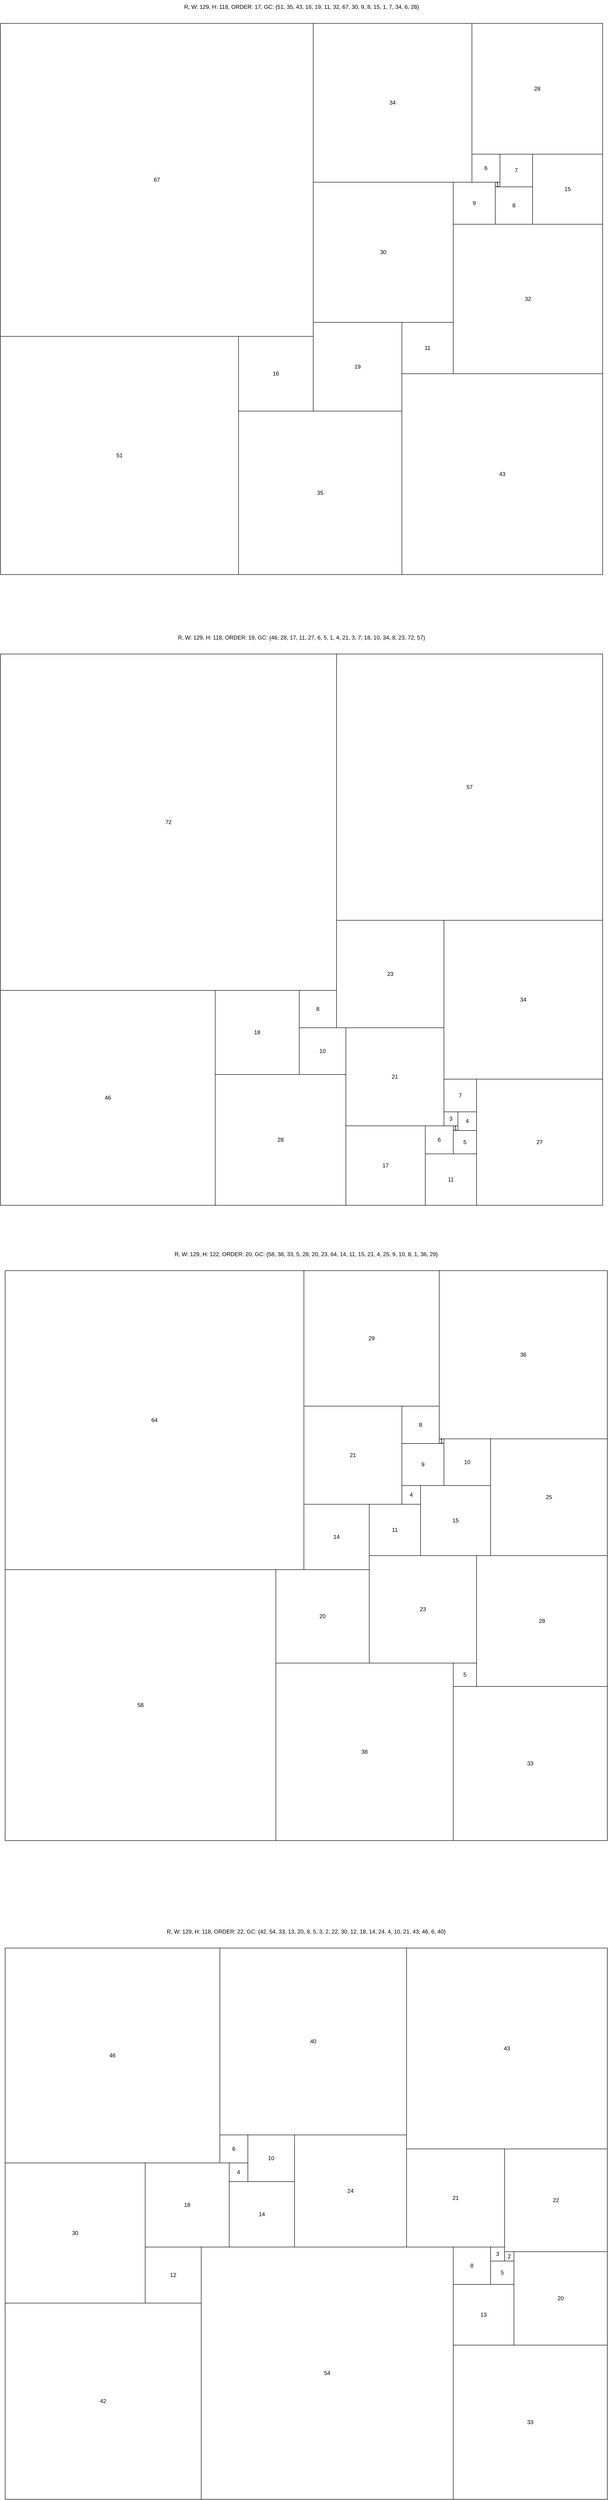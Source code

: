 <mxfile version="21.2.1" type="device">
  <diagram name="Page-1" id="H1nZVYqxkzLZFgEqRADx">
    <mxGraphModel dx="938" dy="4280" grid="1" gridSize="10" guides="1" tooltips="1" connect="1" arrows="1" fold="1" page="1" pageScale="1" pageWidth="850" pageHeight="1100" math="0" shadow="0">
      <root>
        <mxCell id="0" />
        <mxCell id="1" parent="0" />
        <mxCell id="AsBp8XiL8Dx4Y6rQVwFH-6329" value="R, W: 129, H: 118, ORDER: 17, GC: {51, 35, 43, 16, 19, 11, 32, 67, 30, 9, 8, 15, 1, 7, 34, 6, 28} " style="text;html=1;strokeColor=none;fillColor=none;align=center;verticalAlign=middle;whiteSpace=wrap;rounded=0;" parent="1" vertex="1">
          <mxGeometry x="2730" width="1290" height="30" as="geometry" />
        </mxCell>
        <mxCell id="AsBp8XiL8Dx4Y6rQVwFH-11209" value="R, W: 129, H: 118, ORDER: 19, GC: {46, 28, 17, 11, 27, 6, 5, 1, 4, 21, 3, 7, 18, 10, 34, 8, 23, 72, 57} " style="text;html=1;strokeColor=none;fillColor=none;align=center;verticalAlign=middle;whiteSpace=wrap;rounded=0;flipV=1;" parent="1" vertex="1">
          <mxGeometry x="2730" y="1350" width="1290" height="30" as="geometry" />
        </mxCell>
        <mxCell id="AsBp8XiL8Dx4Y6rQVwFH-16787" value="R, W: 129, H: 122, ORDER: 20, GC: {58, 38, 33, 5, 28, 20, 23, 64, 14, 11, 15, 21, 4, 25, 9, 10, 8, 1, 36, 29} " style="text;html=1;strokeColor=none;fillColor=none;align=center;verticalAlign=middle;whiteSpace=wrap;rounded=0;flipV=1;" parent="1" vertex="1">
          <mxGeometry x="2740" y="2670" width="1290" height="30" as="geometry" />
        </mxCell>
        <mxCell id="AsBp8XiL8Dx4Y6rQVwFH-39052" value="R, W: 129, H: 118, ORDER: 22, GC: {42, 54, 33, 13, 20, 8, 5, 3, 2, 22, 30, 12, 18, 14, 24, 4, 10, 21, 43, 46, 6, 40} " style="text;html=1;strokeColor=none;fillColor=none;align=center;verticalAlign=middle;whiteSpace=wrap;rounded=0;flipV=1;" parent="1" vertex="1">
          <mxGeometry x="2740" y="4120" width="1290" height="30" as="geometry" />
        </mxCell>
        <mxCell id="2XZ_QVLFFnRoiWn84GSk-1" value="" style="group;flipV=1;" vertex="1" connectable="0" parent="1">
          <mxGeometry x="2730" y="50" width="1290" height="1180" as="geometry" />
        </mxCell>
        <mxCell id="761dnnyQ54j-Cl0NHfQN-6330" value="51" style="rounded=0;whiteSpace=wrap;html=1;" parent="2XZ_QVLFFnRoiWn84GSk-1" vertex="1">
          <mxGeometry y="670" width="510" height="510" as="geometry" />
        </mxCell>
        <mxCell id="761dnnyQ54j-Cl0NHfQN-6331" value="35" style="rounded=0;whiteSpace=wrap;html=1;" parent="2XZ_QVLFFnRoiWn84GSk-1" vertex="1">
          <mxGeometry x="510" y="830" width="350" height="350" as="geometry" />
        </mxCell>
        <mxCell id="761dnnyQ54j-Cl0NHfQN-6332" value="43" style="rounded=0;whiteSpace=wrap;html=1;" parent="2XZ_QVLFFnRoiWn84GSk-1" vertex="1">
          <mxGeometry x="860" y="750" width="430" height="430" as="geometry" />
        </mxCell>
        <mxCell id="761dnnyQ54j-Cl0NHfQN-6333" value="16" style="rounded=0;whiteSpace=wrap;html=1;" parent="2XZ_QVLFFnRoiWn84GSk-1" vertex="1">
          <mxGeometry x="510" y="670" width="160" height="160" as="geometry" />
        </mxCell>
        <mxCell id="761dnnyQ54j-Cl0NHfQN-6334" value="19" style="rounded=0;whiteSpace=wrap;html=1;" parent="2XZ_QVLFFnRoiWn84GSk-1" vertex="1">
          <mxGeometry x="670" y="640" width="190" height="190" as="geometry" />
        </mxCell>
        <mxCell id="761dnnyQ54j-Cl0NHfQN-6335" value="11" style="rounded=0;whiteSpace=wrap;html=1;" parent="2XZ_QVLFFnRoiWn84GSk-1" vertex="1">
          <mxGeometry x="860" y="640" width="110" height="110" as="geometry" />
        </mxCell>
        <mxCell id="761dnnyQ54j-Cl0NHfQN-6336" value="32" style="rounded=0;whiteSpace=wrap;html=1;" parent="2XZ_QVLFFnRoiWn84GSk-1" vertex="1">
          <mxGeometry x="970" y="430" width="320" height="320" as="geometry" />
        </mxCell>
        <mxCell id="761dnnyQ54j-Cl0NHfQN-6337" value="67" style="rounded=0;whiteSpace=wrap;html=1;" parent="2XZ_QVLFFnRoiWn84GSk-1" vertex="1">
          <mxGeometry width="670" height="670" as="geometry" />
        </mxCell>
        <mxCell id="761dnnyQ54j-Cl0NHfQN-6338" value="30" style="rounded=0;whiteSpace=wrap;html=1;" parent="2XZ_QVLFFnRoiWn84GSk-1" vertex="1">
          <mxGeometry x="670" y="340" width="300" height="300" as="geometry" />
        </mxCell>
        <mxCell id="761dnnyQ54j-Cl0NHfQN-6339" value="9" style="rounded=0;whiteSpace=wrap;html=1;" parent="2XZ_QVLFFnRoiWn84GSk-1" vertex="1">
          <mxGeometry x="970" y="340" width="90" height="90" as="geometry" />
        </mxCell>
        <mxCell id="761dnnyQ54j-Cl0NHfQN-6340" value="8" style="rounded=0;whiteSpace=wrap;html=1;" parent="2XZ_QVLFFnRoiWn84GSk-1" vertex="1">
          <mxGeometry x="1060" y="350" width="80" height="80" as="geometry" />
        </mxCell>
        <mxCell id="761dnnyQ54j-Cl0NHfQN-6341" value="15" style="rounded=0;whiteSpace=wrap;html=1;" parent="2XZ_QVLFFnRoiWn84GSk-1" vertex="1">
          <mxGeometry x="1140" y="280" width="150" height="150" as="geometry" />
        </mxCell>
        <mxCell id="761dnnyQ54j-Cl0NHfQN-6342" value="1" style="rounded=0;whiteSpace=wrap;html=1;" parent="2XZ_QVLFFnRoiWn84GSk-1" vertex="1">
          <mxGeometry x="1060" y="340" width="10" height="10" as="geometry" />
        </mxCell>
        <mxCell id="761dnnyQ54j-Cl0NHfQN-6343" value="7" style="rounded=0;whiteSpace=wrap;html=1;" parent="2XZ_QVLFFnRoiWn84GSk-1" vertex="1">
          <mxGeometry x="1070" y="280" width="70" height="70" as="geometry" />
        </mxCell>
        <mxCell id="761dnnyQ54j-Cl0NHfQN-6344" value="34" style="rounded=0;whiteSpace=wrap;html=1;" parent="2XZ_QVLFFnRoiWn84GSk-1" vertex="1">
          <mxGeometry x="670" width="340" height="340" as="geometry" />
        </mxCell>
        <mxCell id="761dnnyQ54j-Cl0NHfQN-6345" value="6" style="rounded=0;whiteSpace=wrap;html=1;" parent="2XZ_QVLFFnRoiWn84GSk-1" vertex="1">
          <mxGeometry x="1010" y="280" width="60" height="60" as="geometry" />
        </mxCell>
        <mxCell id="761dnnyQ54j-Cl0NHfQN-6346" value="28" style="rounded=0;whiteSpace=wrap;html=1;" parent="2XZ_QVLFFnRoiWn84GSk-1" vertex="1">
          <mxGeometry x="1010" width="280" height="280" as="geometry" />
        </mxCell>
        <mxCell id="2XZ_QVLFFnRoiWn84GSk-2" value="" style="group;flipV=1;" vertex="1" connectable="0" parent="1">
          <mxGeometry x="2730" y="1400" width="1290" height="1180" as="geometry" />
        </mxCell>
        <mxCell id="761dnnyQ54j-Cl0NHfQN-11210" value="46" style="rounded=0;whiteSpace=wrap;html=1;" parent="2XZ_QVLFFnRoiWn84GSk-2" vertex="1">
          <mxGeometry y="720" width="460" height="460" as="geometry" />
        </mxCell>
        <mxCell id="761dnnyQ54j-Cl0NHfQN-11211" value="28" style="rounded=0;whiteSpace=wrap;html=1;" parent="2XZ_QVLFFnRoiWn84GSk-2" vertex="1">
          <mxGeometry x="460" y="900" width="280" height="280" as="geometry" />
        </mxCell>
        <mxCell id="761dnnyQ54j-Cl0NHfQN-11212" value="17" style="rounded=0;whiteSpace=wrap;html=1;" parent="2XZ_QVLFFnRoiWn84GSk-2" vertex="1">
          <mxGeometry x="740" y="1010" width="170" height="170" as="geometry" />
        </mxCell>
        <mxCell id="761dnnyQ54j-Cl0NHfQN-11213" value="11" style="rounded=0;whiteSpace=wrap;html=1;" parent="2XZ_QVLFFnRoiWn84GSk-2" vertex="1">
          <mxGeometry x="910" y="1070" width="110" height="110" as="geometry" />
        </mxCell>
        <mxCell id="761dnnyQ54j-Cl0NHfQN-11214" value="27" style="rounded=0;whiteSpace=wrap;html=1;" parent="2XZ_QVLFFnRoiWn84GSk-2" vertex="1">
          <mxGeometry x="1020" y="910" width="270" height="270" as="geometry" />
        </mxCell>
        <mxCell id="761dnnyQ54j-Cl0NHfQN-11215" value="6" style="rounded=0;whiteSpace=wrap;html=1;" parent="2XZ_QVLFFnRoiWn84GSk-2" vertex="1">
          <mxGeometry x="910" y="1010" width="60" height="60" as="geometry" />
        </mxCell>
        <mxCell id="761dnnyQ54j-Cl0NHfQN-11216" value="5" style="rounded=0;whiteSpace=wrap;html=1;" parent="2XZ_QVLFFnRoiWn84GSk-2" vertex="1">
          <mxGeometry x="970" y="1020" width="50" height="50" as="geometry" />
        </mxCell>
        <mxCell id="761dnnyQ54j-Cl0NHfQN-11217" value="1" style="rounded=0;whiteSpace=wrap;html=1;" parent="2XZ_QVLFFnRoiWn84GSk-2" vertex="1">
          <mxGeometry x="970" y="1010" width="10" height="10" as="geometry" />
        </mxCell>
        <mxCell id="761dnnyQ54j-Cl0NHfQN-11218" value="4" style="rounded=0;whiteSpace=wrap;html=1;" parent="2XZ_QVLFFnRoiWn84GSk-2" vertex="1">
          <mxGeometry x="980" y="980" width="40" height="40" as="geometry" />
        </mxCell>
        <mxCell id="761dnnyQ54j-Cl0NHfQN-11219" value="21" style="rounded=0;whiteSpace=wrap;html=1;" parent="2XZ_QVLFFnRoiWn84GSk-2" vertex="1">
          <mxGeometry x="740" y="800" width="210" height="210" as="geometry" />
        </mxCell>
        <mxCell id="761dnnyQ54j-Cl0NHfQN-11220" value="3" style="rounded=0;whiteSpace=wrap;html=1;" parent="2XZ_QVLFFnRoiWn84GSk-2" vertex="1">
          <mxGeometry x="950" y="980" width="30" height="30" as="geometry" />
        </mxCell>
        <mxCell id="761dnnyQ54j-Cl0NHfQN-11221" value="7" style="rounded=0;whiteSpace=wrap;html=1;" parent="2XZ_QVLFFnRoiWn84GSk-2" vertex="1">
          <mxGeometry x="950" y="910" width="70" height="70" as="geometry" />
        </mxCell>
        <mxCell id="761dnnyQ54j-Cl0NHfQN-11222" value="18" style="rounded=0;whiteSpace=wrap;html=1;" parent="2XZ_QVLFFnRoiWn84GSk-2" vertex="1">
          <mxGeometry x="460" y="720" width="180" height="180" as="geometry" />
        </mxCell>
        <mxCell id="761dnnyQ54j-Cl0NHfQN-11223" value="10" style="rounded=0;whiteSpace=wrap;html=1;" parent="2XZ_QVLFFnRoiWn84GSk-2" vertex="1">
          <mxGeometry x="640" y="800" width="100" height="100" as="geometry" />
        </mxCell>
        <mxCell id="761dnnyQ54j-Cl0NHfQN-11224" value="34" style="rounded=0;whiteSpace=wrap;html=1;" parent="2XZ_QVLFFnRoiWn84GSk-2" vertex="1">
          <mxGeometry x="950" y="570" width="340" height="340" as="geometry" />
        </mxCell>
        <mxCell id="761dnnyQ54j-Cl0NHfQN-11225" value="8" style="rounded=0;whiteSpace=wrap;html=1;" parent="2XZ_QVLFFnRoiWn84GSk-2" vertex="1">
          <mxGeometry x="640" y="720" width="80" height="80" as="geometry" />
        </mxCell>
        <mxCell id="761dnnyQ54j-Cl0NHfQN-11226" value="23" style="rounded=0;whiteSpace=wrap;html=1;" parent="2XZ_QVLFFnRoiWn84GSk-2" vertex="1">
          <mxGeometry x="720" y="570" width="230" height="230" as="geometry" />
        </mxCell>
        <mxCell id="761dnnyQ54j-Cl0NHfQN-11227" value="72" style="rounded=0;whiteSpace=wrap;html=1;" parent="2XZ_QVLFFnRoiWn84GSk-2" vertex="1">
          <mxGeometry width="720" height="720" as="geometry" />
        </mxCell>
        <mxCell id="761dnnyQ54j-Cl0NHfQN-11228" value="57" style="rounded=0;whiteSpace=wrap;html=1;" parent="2XZ_QVLFFnRoiWn84GSk-2" vertex="1">
          <mxGeometry x="720" width="570" height="570" as="geometry" />
        </mxCell>
        <mxCell id="2XZ_QVLFFnRoiWn84GSk-3" value="" style="group;flipV=1;" vertex="1" connectable="0" parent="1">
          <mxGeometry x="2740" y="2720" width="1290" height="1220" as="geometry" />
        </mxCell>
        <mxCell id="761dnnyQ54j-Cl0NHfQN-16788" value="58" style="rounded=0;whiteSpace=wrap;html=1;" parent="2XZ_QVLFFnRoiWn84GSk-3" vertex="1">
          <mxGeometry y="640" width="580" height="580" as="geometry" />
        </mxCell>
        <mxCell id="761dnnyQ54j-Cl0NHfQN-16789" value="38" style="rounded=0;whiteSpace=wrap;html=1;" parent="2XZ_QVLFFnRoiWn84GSk-3" vertex="1">
          <mxGeometry x="580" y="840" width="380" height="380" as="geometry" />
        </mxCell>
        <mxCell id="761dnnyQ54j-Cl0NHfQN-16790" value="33" style="rounded=0;whiteSpace=wrap;html=1;" parent="2XZ_QVLFFnRoiWn84GSk-3" vertex="1">
          <mxGeometry x="960" y="890" width="330" height="330" as="geometry" />
        </mxCell>
        <mxCell id="761dnnyQ54j-Cl0NHfQN-16791" value="5" style="rounded=0;whiteSpace=wrap;html=1;" parent="2XZ_QVLFFnRoiWn84GSk-3" vertex="1">
          <mxGeometry x="960" y="840" width="50" height="50" as="geometry" />
        </mxCell>
        <mxCell id="761dnnyQ54j-Cl0NHfQN-16792" value="28" style="rounded=0;whiteSpace=wrap;html=1;" parent="2XZ_QVLFFnRoiWn84GSk-3" vertex="1">
          <mxGeometry x="1010" y="610" width="280" height="280" as="geometry" />
        </mxCell>
        <mxCell id="761dnnyQ54j-Cl0NHfQN-16793" value="20" style="rounded=0;whiteSpace=wrap;html=1;" parent="2XZ_QVLFFnRoiWn84GSk-3" vertex="1">
          <mxGeometry x="580" y="640" width="200" height="200" as="geometry" />
        </mxCell>
        <mxCell id="761dnnyQ54j-Cl0NHfQN-16794" value="23" style="rounded=0;whiteSpace=wrap;html=1;" parent="2XZ_QVLFFnRoiWn84GSk-3" vertex="1">
          <mxGeometry x="780" y="610" width="230" height="230" as="geometry" />
        </mxCell>
        <mxCell id="761dnnyQ54j-Cl0NHfQN-16795" value="64" style="rounded=0;whiteSpace=wrap;html=1;" parent="2XZ_QVLFFnRoiWn84GSk-3" vertex="1">
          <mxGeometry width="640" height="640" as="geometry" />
        </mxCell>
        <mxCell id="761dnnyQ54j-Cl0NHfQN-16796" value="14" style="rounded=0;whiteSpace=wrap;html=1;" parent="2XZ_QVLFFnRoiWn84GSk-3" vertex="1">
          <mxGeometry x="640" y="500" width="140" height="140" as="geometry" />
        </mxCell>
        <mxCell id="761dnnyQ54j-Cl0NHfQN-16797" value="11" style="rounded=0;whiteSpace=wrap;html=1;" parent="2XZ_QVLFFnRoiWn84GSk-3" vertex="1">
          <mxGeometry x="780" y="500" width="110" height="110" as="geometry" />
        </mxCell>
        <mxCell id="761dnnyQ54j-Cl0NHfQN-16798" value="15" style="rounded=0;whiteSpace=wrap;html=1;" parent="2XZ_QVLFFnRoiWn84GSk-3" vertex="1">
          <mxGeometry x="890" y="460" width="150" height="150" as="geometry" />
        </mxCell>
        <mxCell id="761dnnyQ54j-Cl0NHfQN-16799" value="21" style="rounded=0;whiteSpace=wrap;html=1;" parent="2XZ_QVLFFnRoiWn84GSk-3" vertex="1">
          <mxGeometry x="640" y="290" width="210" height="210" as="geometry" />
        </mxCell>
        <mxCell id="761dnnyQ54j-Cl0NHfQN-16800" value="4" style="rounded=0;whiteSpace=wrap;html=1;" parent="2XZ_QVLFFnRoiWn84GSk-3" vertex="1">
          <mxGeometry x="850" y="460" width="40" height="40" as="geometry" />
        </mxCell>
        <mxCell id="761dnnyQ54j-Cl0NHfQN-16801" value="25" style="rounded=0;whiteSpace=wrap;html=1;" parent="2XZ_QVLFFnRoiWn84GSk-3" vertex="1">
          <mxGeometry x="1040" y="360" width="250" height="250" as="geometry" />
        </mxCell>
        <mxCell id="761dnnyQ54j-Cl0NHfQN-16802" value="9" style="rounded=0;whiteSpace=wrap;html=1;" parent="2XZ_QVLFFnRoiWn84GSk-3" vertex="1">
          <mxGeometry x="850" y="370" width="90" height="90" as="geometry" />
        </mxCell>
        <mxCell id="761dnnyQ54j-Cl0NHfQN-16803" value="10" style="rounded=0;whiteSpace=wrap;html=1;" parent="2XZ_QVLFFnRoiWn84GSk-3" vertex="1">
          <mxGeometry x="940" y="360" width="100" height="100" as="geometry" />
        </mxCell>
        <mxCell id="761dnnyQ54j-Cl0NHfQN-16804" value="8" style="rounded=0;whiteSpace=wrap;html=1;" parent="2XZ_QVLFFnRoiWn84GSk-3" vertex="1">
          <mxGeometry x="850" y="290" width="80" height="80" as="geometry" />
        </mxCell>
        <mxCell id="761dnnyQ54j-Cl0NHfQN-16805" value="1" style="rounded=0;whiteSpace=wrap;html=1;" parent="2XZ_QVLFFnRoiWn84GSk-3" vertex="1">
          <mxGeometry x="930" y="360" width="10" height="10" as="geometry" />
        </mxCell>
        <mxCell id="761dnnyQ54j-Cl0NHfQN-16806" value="36" style="rounded=0;whiteSpace=wrap;html=1;" parent="2XZ_QVLFFnRoiWn84GSk-3" vertex="1">
          <mxGeometry x="930" width="360" height="360" as="geometry" />
        </mxCell>
        <mxCell id="761dnnyQ54j-Cl0NHfQN-16807" value="29" style="rounded=0;whiteSpace=wrap;html=1;" parent="2XZ_QVLFFnRoiWn84GSk-3" vertex="1">
          <mxGeometry x="640" width="290" height="290" as="geometry" />
        </mxCell>
        <mxCell id="2XZ_QVLFFnRoiWn84GSk-4" value="" style="group;flipV=1;" vertex="1" connectable="0" parent="1">
          <mxGeometry x="2740" y="4170" width="1290" height="1180" as="geometry" />
        </mxCell>
        <mxCell id="761dnnyQ54j-Cl0NHfQN-39053" value="42" style="rounded=0;whiteSpace=wrap;html=1;" parent="2XZ_QVLFFnRoiWn84GSk-4" vertex="1">
          <mxGeometry y="760" width="420" height="420" as="geometry" />
        </mxCell>
        <mxCell id="761dnnyQ54j-Cl0NHfQN-39054" value="54" style="rounded=0;whiteSpace=wrap;html=1;" parent="2XZ_QVLFFnRoiWn84GSk-4" vertex="1">
          <mxGeometry x="420" y="640" width="540" height="540" as="geometry" />
        </mxCell>
        <mxCell id="761dnnyQ54j-Cl0NHfQN-39055" value="33" style="rounded=0;whiteSpace=wrap;html=1;" parent="2XZ_QVLFFnRoiWn84GSk-4" vertex="1">
          <mxGeometry x="960" y="850" width="330" height="330" as="geometry" />
        </mxCell>
        <mxCell id="761dnnyQ54j-Cl0NHfQN-39056" value="13" style="rounded=0;whiteSpace=wrap;html=1;" parent="2XZ_QVLFFnRoiWn84GSk-4" vertex="1">
          <mxGeometry x="960" y="720" width="130" height="130" as="geometry" />
        </mxCell>
        <mxCell id="761dnnyQ54j-Cl0NHfQN-39057" value="20" style="rounded=0;whiteSpace=wrap;html=1;" parent="2XZ_QVLFFnRoiWn84GSk-4" vertex="1">
          <mxGeometry x="1090" y="650" width="200" height="200" as="geometry" />
        </mxCell>
        <mxCell id="761dnnyQ54j-Cl0NHfQN-39058" value="8" style="rounded=0;whiteSpace=wrap;html=1;" parent="2XZ_QVLFFnRoiWn84GSk-4" vertex="1">
          <mxGeometry x="960" y="640" width="80" height="80" as="geometry" />
        </mxCell>
        <mxCell id="761dnnyQ54j-Cl0NHfQN-39059" value="5" style="rounded=0;whiteSpace=wrap;html=1;" parent="2XZ_QVLFFnRoiWn84GSk-4" vertex="1">
          <mxGeometry x="1040" y="670" width="50" height="50" as="geometry" />
        </mxCell>
        <mxCell id="761dnnyQ54j-Cl0NHfQN-39060" value="3" style="rounded=0;whiteSpace=wrap;html=1;" parent="2XZ_QVLFFnRoiWn84GSk-4" vertex="1">
          <mxGeometry x="1040" y="640" width="30" height="30" as="geometry" />
        </mxCell>
        <mxCell id="761dnnyQ54j-Cl0NHfQN-39061" value="2" style="rounded=0;whiteSpace=wrap;html=1;" parent="2XZ_QVLFFnRoiWn84GSk-4" vertex="1">
          <mxGeometry x="1070" y="650" width="20" height="20" as="geometry" />
        </mxCell>
        <mxCell id="761dnnyQ54j-Cl0NHfQN-39062" value="22" style="rounded=0;whiteSpace=wrap;html=1;" parent="2XZ_QVLFFnRoiWn84GSk-4" vertex="1">
          <mxGeometry x="1070" y="430" width="220" height="220" as="geometry" />
        </mxCell>
        <mxCell id="761dnnyQ54j-Cl0NHfQN-39063" value="30" style="rounded=0;whiteSpace=wrap;html=1;" parent="2XZ_QVLFFnRoiWn84GSk-4" vertex="1">
          <mxGeometry y="460" width="300" height="300" as="geometry" />
        </mxCell>
        <mxCell id="761dnnyQ54j-Cl0NHfQN-39064" value="12" style="rounded=0;whiteSpace=wrap;html=1;" parent="2XZ_QVLFFnRoiWn84GSk-4" vertex="1">
          <mxGeometry x="300" y="640" width="120" height="120" as="geometry" />
        </mxCell>
        <mxCell id="761dnnyQ54j-Cl0NHfQN-39065" value="18" style="rounded=0;whiteSpace=wrap;html=1;" parent="2XZ_QVLFFnRoiWn84GSk-4" vertex="1">
          <mxGeometry x="300" y="460" width="180" height="180" as="geometry" />
        </mxCell>
        <mxCell id="761dnnyQ54j-Cl0NHfQN-39066" value="14" style="rounded=0;whiteSpace=wrap;html=1;" parent="2XZ_QVLFFnRoiWn84GSk-4" vertex="1">
          <mxGeometry x="480" y="500" width="140" height="140" as="geometry" />
        </mxCell>
        <mxCell id="761dnnyQ54j-Cl0NHfQN-39067" value="24" style="rounded=0;whiteSpace=wrap;html=1;" parent="2XZ_QVLFFnRoiWn84GSk-4" vertex="1">
          <mxGeometry x="620" y="400" width="240" height="240" as="geometry" />
        </mxCell>
        <mxCell id="761dnnyQ54j-Cl0NHfQN-39068" value="4" style="rounded=0;whiteSpace=wrap;html=1;" parent="2XZ_QVLFFnRoiWn84GSk-4" vertex="1">
          <mxGeometry x="480" y="460" width="40" height="40" as="geometry" />
        </mxCell>
        <mxCell id="761dnnyQ54j-Cl0NHfQN-39069" value="10" style="rounded=0;whiteSpace=wrap;html=1;" parent="2XZ_QVLFFnRoiWn84GSk-4" vertex="1">
          <mxGeometry x="520" y="400" width="100" height="100" as="geometry" />
        </mxCell>
        <mxCell id="761dnnyQ54j-Cl0NHfQN-39070" value="21" style="rounded=0;whiteSpace=wrap;html=1;" parent="2XZ_QVLFFnRoiWn84GSk-4" vertex="1">
          <mxGeometry x="860" y="430" width="210" height="210" as="geometry" />
        </mxCell>
        <mxCell id="761dnnyQ54j-Cl0NHfQN-39071" value="43" style="rounded=0;whiteSpace=wrap;html=1;" parent="2XZ_QVLFFnRoiWn84GSk-4" vertex="1">
          <mxGeometry x="860" width="430" height="430" as="geometry" />
        </mxCell>
        <mxCell id="761dnnyQ54j-Cl0NHfQN-39072" value="46" style="rounded=0;whiteSpace=wrap;html=1;" parent="2XZ_QVLFFnRoiWn84GSk-4" vertex="1">
          <mxGeometry width="460" height="460" as="geometry" />
        </mxCell>
        <mxCell id="761dnnyQ54j-Cl0NHfQN-39073" value="6" style="rounded=0;whiteSpace=wrap;html=1;" parent="2XZ_QVLFFnRoiWn84GSk-4" vertex="1">
          <mxGeometry x="460" y="400" width="60" height="60" as="geometry" />
        </mxCell>
        <mxCell id="761dnnyQ54j-Cl0NHfQN-39074" value="40" style="rounded=0;whiteSpace=wrap;html=1;" parent="2XZ_QVLFFnRoiWn84GSk-4" vertex="1">
          <mxGeometry x="460" width="400" height="400" as="geometry" />
        </mxCell>
      </root>
    </mxGraphModel>
  </diagram>
</mxfile>

